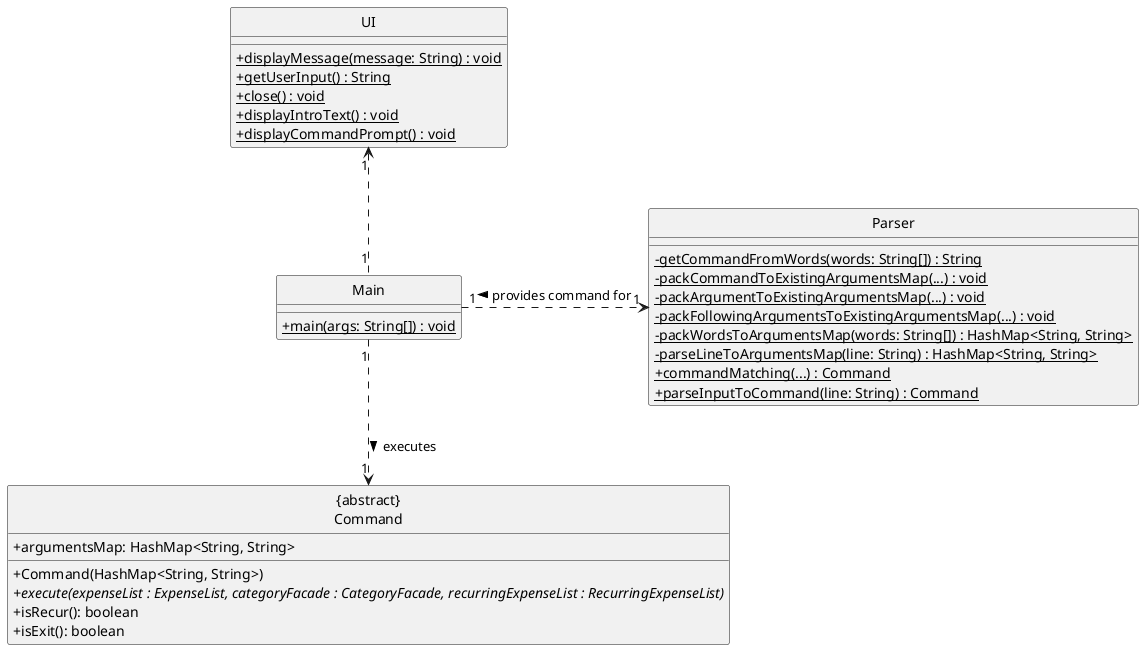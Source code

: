 @startuml
skinparam classAttributeIconSize 0
hide circle

class UI {
    +displayMessage(message: String) {static} : void
    +getUserInput() {static} : String
    +close() {static} : void
    +displayIntroText() {static} : void
    +displayCommandPrompt() {static} : void
}

class Main {
    +main(args: String[]) {static} : void
}

class Parser {
    -getCommandFromWords(words: String[]) {static} : String
    -packCommandToExistingArgumentsMap(...) {static} : void
    -packArgumentToExistingArgumentsMap(...) {static} : void
    -packFollowingArgumentsToExistingArgumentsMap(...) {static} : void
    -packWordsToArgumentsMap(words: String[]) {static} : HashMap<String, String>
    -parseLineToArgumentsMap(line: String) {static} : HashMap<String, String>
    +commandMatching(...) {static} : Command
    +parseInputToCommand(line: String) {static} : Command
}

class "{abstract}\nCommand" {
    +argumentsMap: HashMap<String, String>
    +Command(HashMap<String, String>)
    +execute(expenseList : ExpenseList, categoryFacade : CategoryFacade, recurringExpenseList : RecurringExpenseList) {abstract}
    +isRecur(): boolean
    +isExit(): boolean
}


Main "1" .up.> "1" UI
Main "1" .right.> "1" Parser : < provides command for
Main "1" .down.> "1" "{abstract}\nCommand" : executes >

@enduml

